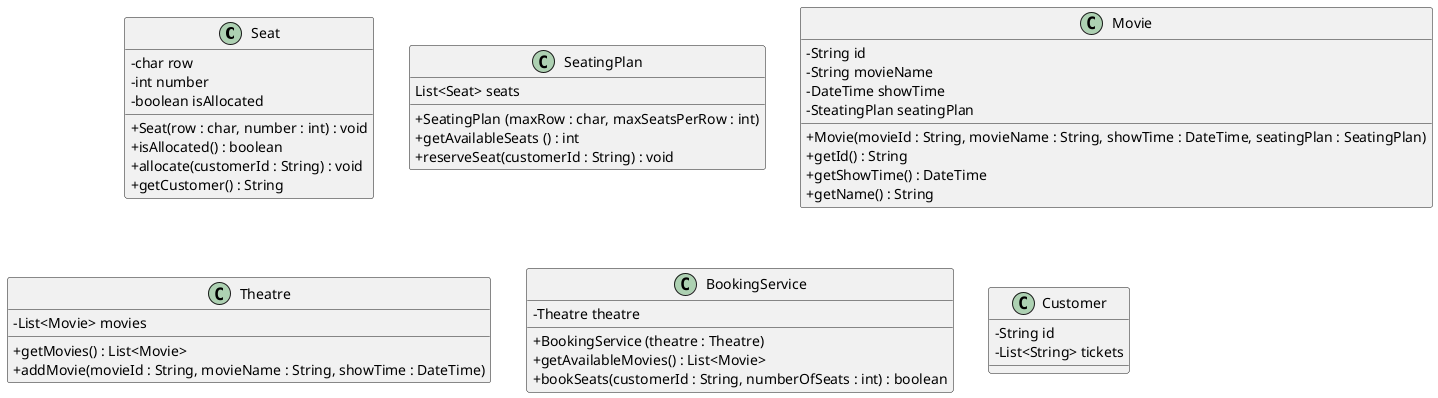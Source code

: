 @startuml
skinparam classAttributeIconSize 0

class Seat {
    - char row
    - int number
    - boolean isAllocated

    + Seat(row : char, number : int) : void
    + isAllocated() : boolean
    + allocate(customerId : String) : void
    + getCustomer() : String
}

class SeatingPlan {
    List<Seat> seats

    + SeatingPlan (maxRow : char, maxSeatsPerRow : int)
    + getAvailableSeats () : int
    + reserveSeat(customerId : String) : void
}

class Movie {
    - String id
    - String movieName
    - DateTime showTime
    - SteatingPlan seatingPlan

    + Movie(movieId : String, movieName : String, showTime : DateTime, seatingPlan : SeatingPlan)
    + getId() : String
    + getShowTime() : DateTime
    + getName() : String
}

class Theatre {
    - List<Movie> movies

    + getMovies() : List<Movie>
    + addMovie(movieId : String, movieName : String, showTime : DateTime)
}

class BookingService {
    - Theatre theatre

    + BookingService (theatre : Theatre)
    + getAvailableMovies() : List<Movie>
    + bookSeats(customerId : String, numberOfSeats : int) : boolean
}

class Customer {
    - String id
    - List<String> tickets
}


@enduml